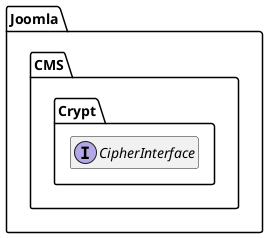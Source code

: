 @startuml
set namespaceSeparator \\
hide members
hide << alias >> circle

interface Joomla\\CMS\\Crypt\\CipherInterface
@enduml
